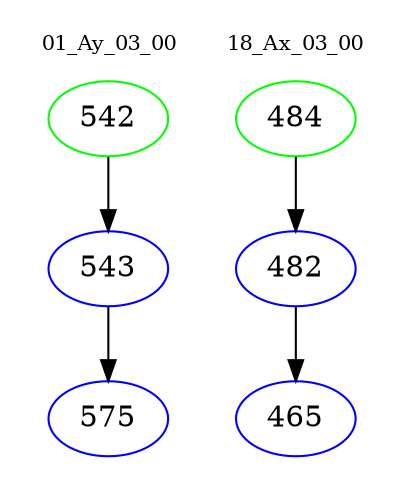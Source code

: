 digraph{
subgraph cluster_0 {
color = white
label = "01_Ay_03_00";
fontsize=10;
T0_542 [label="542", color="green"]
T0_542 -> T0_543 [color="black"]
T0_543 [label="543", color="blue"]
T0_543 -> T0_575 [color="black"]
T0_575 [label="575", color="blue"]
}
subgraph cluster_1 {
color = white
label = "18_Ax_03_00";
fontsize=10;
T1_484 [label="484", color="green"]
T1_484 -> T1_482 [color="black"]
T1_482 [label="482", color="blue"]
T1_482 -> T1_465 [color="black"]
T1_465 [label="465", color="blue"]
}
}
